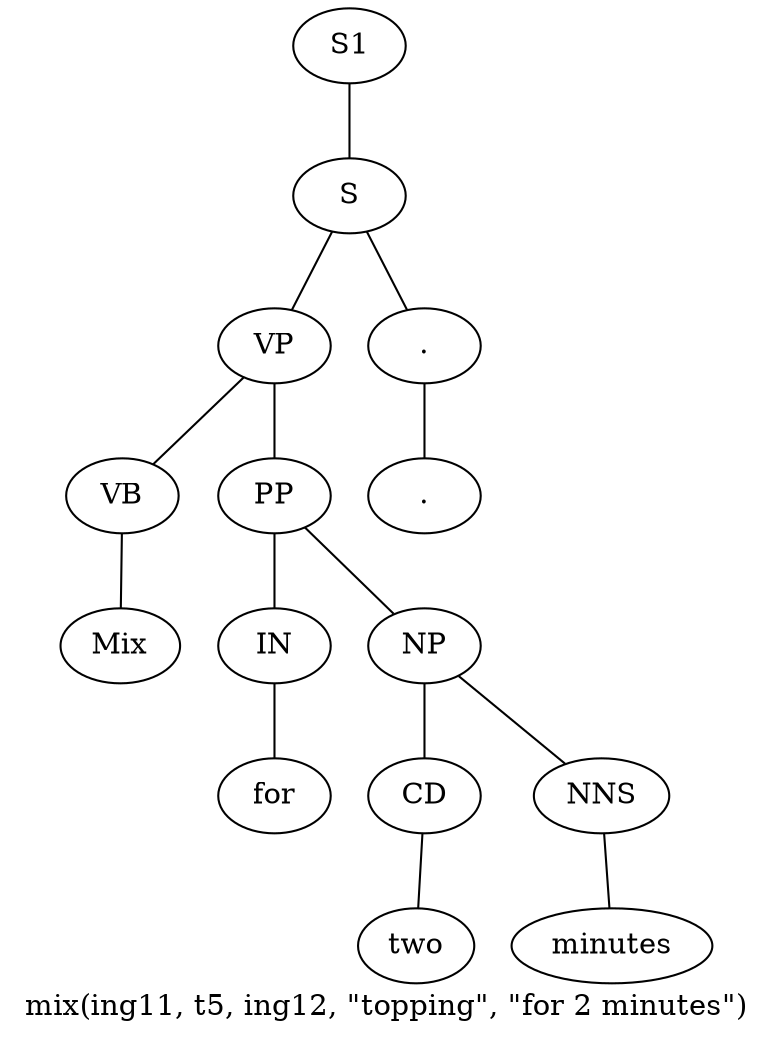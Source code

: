 graph SyntaxGraph {
	label = "mix(ing11, t5, ing12, \"topping\", \"for 2 minutes\")";
	Node0 [label="S1"];
	Node1 [label="S"];
	Node2 [label="VP"];
	Node3 [label="VB"];
	Node4 [label="Mix"];
	Node5 [label="PP"];
	Node6 [label="IN"];
	Node7 [label="for"];
	Node8 [label="NP"];
	Node9 [label="CD"];
	Node10 [label="two"];
	Node11 [label="NNS"];
	Node12 [label="minutes"];
	Node13 [label="."];
	Node14 [label="."];

	Node0 -- Node1;
	Node1 -- Node2;
	Node1 -- Node13;
	Node2 -- Node3;
	Node2 -- Node5;
	Node3 -- Node4;
	Node5 -- Node6;
	Node5 -- Node8;
	Node6 -- Node7;
	Node8 -- Node9;
	Node8 -- Node11;
	Node9 -- Node10;
	Node11 -- Node12;
	Node13 -- Node14;
}